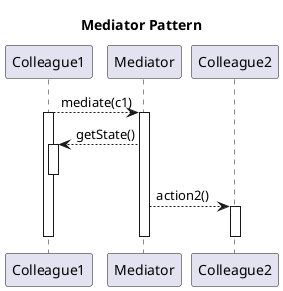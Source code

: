 @startuml
title Mediator Pattern

Colleague1 --> Mediator : mediate(c1)
activate Colleague1
    activate Mediator
        Colleague1 <-- Mediator : getState()
            activate Colleague1
            deactivate Colleague1
        Mediator --> Colleague2 : action2()
            activate Colleague2
            deactivate Colleague2
    deactivate Mediator 
deactivate Colleague1

@enduml
